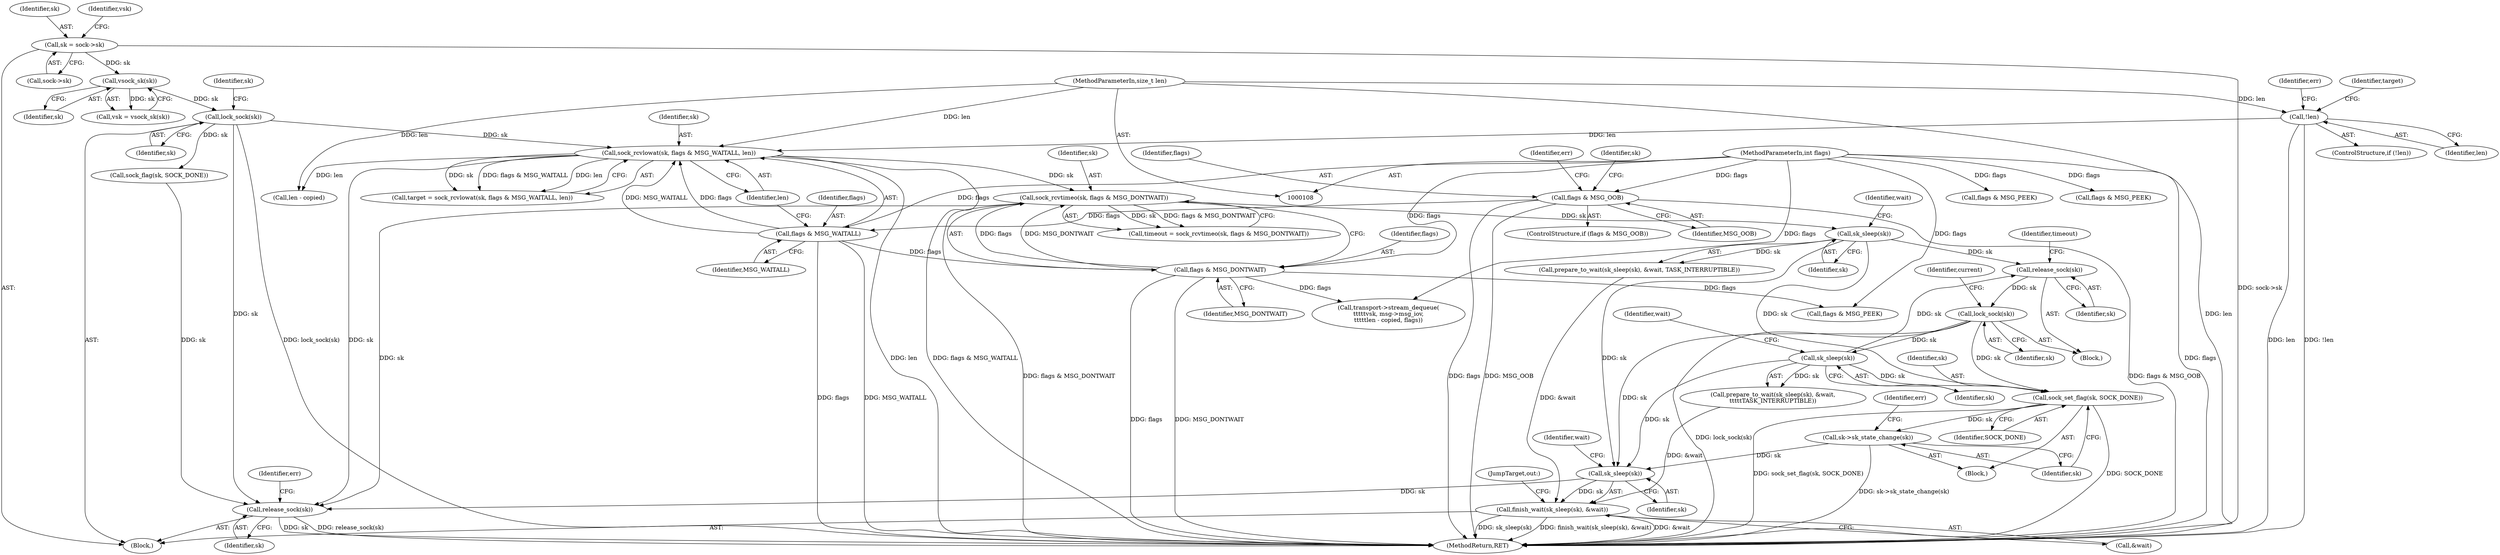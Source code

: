 digraph "0_linux_f3d3342602f8bcbf37d7c46641cb9bca7618eb1c_37@API" {
"1000461" [label="(Call,sk_sleep(sk))"];
"1000454" [label="(Call,sk->sk_state_change(sk))"];
"1000451" [label="(Call,sock_set_flag(sk, SOCK_DONE))"];
"1000374" [label="(Call,lock_sock(sk))"];
"1000368" [label="(Call,release_sock(sk))"];
"1000397" [label="(Call,sk_sleep(sk))"];
"1000229" [label="(Call,sk_sleep(sk))"];
"1000208" [label="(Call,sock_rcvtimeo(sk, flags & MSG_DONTWAIT))"];
"1000189" [label="(Call,sock_rcvlowat(sk, flags & MSG_WAITALL, len))"];
"1000136" [label="(Call,lock_sock(sk))"];
"1000131" [label="(Call,vsock_sk(sk))"];
"1000124" [label="(Call,sk = sock->sk)"];
"1000191" [label="(Call,flags & MSG_WAITALL)"];
"1000159" [label="(Call,flags & MSG_OOB)"];
"1000113" [label="(MethodParameterIn,int flags)"];
"1000180" [label="(Call,!len)"];
"1000112" [label="(MethodParameterIn,size_t len)"];
"1000210" [label="(Call,flags & MSG_DONTWAIT)"];
"1000460" [label="(Call,finish_wait(sk_sleep(sk), &wait))"];
"1000466" [label="(Call,release_sock(sk))"];
"1000465" [label="(JumpTarget,out:)"];
"1000137" [label="(Identifier,sk)"];
"1000124" [label="(Call,sk = sock->sk)"];
"1000452" [label="(Identifier,sk)"];
"1000141" [label="(Identifier,sk)"];
"1000171" [label="(Identifier,sk)"];
"1000460" [label="(Call,finish_wait(sk_sleep(sk), &wait))"];
"1000126" [label="(Call,sock->sk)"];
"1000160" [label="(Identifier,flags)"];
"1000146" [label="(Call,sock_flag(sk, SOCK_DONE))"];
"1000193" [label="(Identifier,MSG_WAITALL)"];
"1000273" [label="(Call,transport->stream_dequeue(\n\t\t\t\t\tvsk, msg->msg_iov,\n\t\t\t\t\tlen - copied, flags))"];
"1000375" [label="(Identifier,sk)"];
"1000211" [label="(Identifier,flags)"];
"1000466" [label="(Call,release_sock(sk))"];
"1000467" [label="(Identifier,sk)"];
"1000129" [label="(Call,vsk = vsock_sk(sk))"];
"1000451" [label="(Call,sock_set_flag(sk, SOCK_DONE))"];
"1000462" [label="(Identifier,sk)"];
"1000184" [label="(Identifier,err)"];
"1000208" [label="(Call,sock_rcvtimeo(sk, flags & MSG_DONTWAIT))"];
"1000400" [label="(Identifier,wait)"];
"1000164" [label="(Identifier,err)"];
"1000317" [label="(Call,flags & MSG_PEEK)"];
"1000229" [label="(Call,sk_sleep(sk))"];
"1000189" [label="(Call,sock_rcvlowat(sk, flags & MSG_WAITALL, len))"];
"1000180" [label="(Call,!len)"];
"1000302" [label="(Call,flags & MSG_PEEK)"];
"1000232" [label="(Identifier,wait)"];
"1000192" [label="(Identifier,flags)"];
"1000396" [label="(Call,prepare_to_wait(sk_sleep(sk), &wait,\n\t\t\t\t\tTASK_INTERRUPTIBLE))"];
"1000374" [label="(Call,lock_sock(sk))"];
"1000210" [label="(Call,flags & MSG_DONTWAIT)"];
"1000194" [label="(Identifier,len)"];
"1000112" [label="(MethodParameterIn,size_t len)"];
"1000212" [label="(Identifier,MSG_DONTWAIT)"];
"1000125" [label="(Identifier,sk)"];
"1000228" [label="(Call,prepare_to_wait(sk_sleep(sk), &wait, TASK_INTERRUPTIBLE))"];
"1000114" [label="(Block,)"];
"1000159" [label="(Call,flags & MSG_OOB)"];
"1000161" [label="(Identifier,MSG_OOB)"];
"1000464" [label="(Identifier,wait)"];
"1000461" [label="(Call,sk_sleep(sk))"];
"1000190" [label="(Identifier,sk)"];
"1000371" [label="(Identifier,timeout)"];
"1000136" [label="(Call,lock_sock(sk))"];
"1000463" [label="(Call,&wait)"];
"1000453" [label="(Identifier,SOCK_DONE)"];
"1000131" [label="(Call,vsock_sk(sk))"];
"1000191" [label="(Call,flags & MSG_WAITALL)"];
"1000132" [label="(Identifier,sk)"];
"1000429" [label="(Call,flags & MSG_PEEK)"];
"1000188" [label="(Identifier,target)"];
"1000454" [label="(Call,sk->sk_state_change(sk))"];
"1000457" [label="(Identifier,err)"];
"1000397" [label="(Call,sk_sleep(sk))"];
"1000378" [label="(Identifier,current)"];
"1000187" [label="(Call,target = sock_rcvlowat(sk, flags & MSG_WAITALL, len))"];
"1000278" [label="(Call,len - copied)"];
"1000469" [label="(Identifier,err)"];
"1000398" [label="(Identifier,sk)"];
"1000158" [label="(ControlStructure,if (flags & MSG_OOB))"];
"1000179" [label="(ControlStructure,if (!len))"];
"1000470" [label="(MethodReturn,RET)"];
"1000368" [label="(Call,release_sock(sk))"];
"1000113" [label="(MethodParameterIn,int flags)"];
"1000209" [label="(Identifier,sk)"];
"1000445" [label="(Block,)"];
"1000455" [label="(Identifier,sk)"];
"1000230" [label="(Identifier,sk)"];
"1000206" [label="(Call,timeout = sock_rcvtimeo(sk, flags & MSG_DONTWAIT))"];
"1000369" [label="(Identifier,sk)"];
"1000325" [label="(Block,)"];
"1000181" [label="(Identifier,len)"];
"1000130" [label="(Identifier,vsk)"];
"1000461" -> "1000460"  [label="AST: "];
"1000461" -> "1000462"  [label="CFG: "];
"1000462" -> "1000461"  [label="AST: "];
"1000464" -> "1000461"  [label="CFG: "];
"1000461" -> "1000460"  [label="DDG: sk"];
"1000454" -> "1000461"  [label="DDG: sk"];
"1000374" -> "1000461"  [label="DDG: sk"];
"1000397" -> "1000461"  [label="DDG: sk"];
"1000229" -> "1000461"  [label="DDG: sk"];
"1000461" -> "1000466"  [label="DDG: sk"];
"1000454" -> "1000445"  [label="AST: "];
"1000454" -> "1000455"  [label="CFG: "];
"1000455" -> "1000454"  [label="AST: "];
"1000457" -> "1000454"  [label="CFG: "];
"1000454" -> "1000470"  [label="DDG: sk->sk_state_change(sk)"];
"1000451" -> "1000454"  [label="DDG: sk"];
"1000451" -> "1000445"  [label="AST: "];
"1000451" -> "1000453"  [label="CFG: "];
"1000452" -> "1000451"  [label="AST: "];
"1000453" -> "1000451"  [label="AST: "];
"1000455" -> "1000451"  [label="CFG: "];
"1000451" -> "1000470"  [label="DDG: SOCK_DONE"];
"1000451" -> "1000470"  [label="DDG: sock_set_flag(sk, SOCK_DONE)"];
"1000374" -> "1000451"  [label="DDG: sk"];
"1000397" -> "1000451"  [label="DDG: sk"];
"1000229" -> "1000451"  [label="DDG: sk"];
"1000374" -> "1000325"  [label="AST: "];
"1000374" -> "1000375"  [label="CFG: "];
"1000375" -> "1000374"  [label="AST: "];
"1000378" -> "1000374"  [label="CFG: "];
"1000374" -> "1000470"  [label="DDG: lock_sock(sk)"];
"1000368" -> "1000374"  [label="DDG: sk"];
"1000374" -> "1000397"  [label="DDG: sk"];
"1000368" -> "1000325"  [label="AST: "];
"1000368" -> "1000369"  [label="CFG: "];
"1000369" -> "1000368"  [label="AST: "];
"1000371" -> "1000368"  [label="CFG: "];
"1000397" -> "1000368"  [label="DDG: sk"];
"1000229" -> "1000368"  [label="DDG: sk"];
"1000397" -> "1000396"  [label="AST: "];
"1000397" -> "1000398"  [label="CFG: "];
"1000398" -> "1000397"  [label="AST: "];
"1000400" -> "1000397"  [label="CFG: "];
"1000397" -> "1000396"  [label="DDG: sk"];
"1000229" -> "1000228"  [label="AST: "];
"1000229" -> "1000230"  [label="CFG: "];
"1000230" -> "1000229"  [label="AST: "];
"1000232" -> "1000229"  [label="CFG: "];
"1000229" -> "1000228"  [label="DDG: sk"];
"1000208" -> "1000229"  [label="DDG: sk"];
"1000208" -> "1000206"  [label="AST: "];
"1000208" -> "1000210"  [label="CFG: "];
"1000209" -> "1000208"  [label="AST: "];
"1000210" -> "1000208"  [label="AST: "];
"1000206" -> "1000208"  [label="CFG: "];
"1000208" -> "1000470"  [label="DDG: flags & MSG_DONTWAIT"];
"1000208" -> "1000206"  [label="DDG: sk"];
"1000208" -> "1000206"  [label="DDG: flags & MSG_DONTWAIT"];
"1000189" -> "1000208"  [label="DDG: sk"];
"1000210" -> "1000208"  [label="DDG: flags"];
"1000210" -> "1000208"  [label="DDG: MSG_DONTWAIT"];
"1000208" -> "1000466"  [label="DDG: sk"];
"1000189" -> "1000187"  [label="AST: "];
"1000189" -> "1000194"  [label="CFG: "];
"1000190" -> "1000189"  [label="AST: "];
"1000191" -> "1000189"  [label="AST: "];
"1000194" -> "1000189"  [label="AST: "];
"1000187" -> "1000189"  [label="CFG: "];
"1000189" -> "1000470"  [label="DDG: len"];
"1000189" -> "1000470"  [label="DDG: flags & MSG_WAITALL"];
"1000189" -> "1000187"  [label="DDG: sk"];
"1000189" -> "1000187"  [label="DDG: flags & MSG_WAITALL"];
"1000189" -> "1000187"  [label="DDG: len"];
"1000136" -> "1000189"  [label="DDG: sk"];
"1000191" -> "1000189"  [label="DDG: flags"];
"1000191" -> "1000189"  [label="DDG: MSG_WAITALL"];
"1000180" -> "1000189"  [label="DDG: len"];
"1000112" -> "1000189"  [label="DDG: len"];
"1000189" -> "1000278"  [label="DDG: len"];
"1000189" -> "1000466"  [label="DDG: sk"];
"1000136" -> "1000114"  [label="AST: "];
"1000136" -> "1000137"  [label="CFG: "];
"1000137" -> "1000136"  [label="AST: "];
"1000141" -> "1000136"  [label="CFG: "];
"1000136" -> "1000470"  [label="DDG: lock_sock(sk)"];
"1000131" -> "1000136"  [label="DDG: sk"];
"1000136" -> "1000146"  [label="DDG: sk"];
"1000136" -> "1000466"  [label="DDG: sk"];
"1000131" -> "1000129"  [label="AST: "];
"1000131" -> "1000132"  [label="CFG: "];
"1000132" -> "1000131"  [label="AST: "];
"1000129" -> "1000131"  [label="CFG: "];
"1000131" -> "1000129"  [label="DDG: sk"];
"1000124" -> "1000131"  [label="DDG: sk"];
"1000124" -> "1000114"  [label="AST: "];
"1000124" -> "1000126"  [label="CFG: "];
"1000125" -> "1000124"  [label="AST: "];
"1000126" -> "1000124"  [label="AST: "];
"1000130" -> "1000124"  [label="CFG: "];
"1000124" -> "1000470"  [label="DDG: sock->sk"];
"1000191" -> "1000193"  [label="CFG: "];
"1000192" -> "1000191"  [label="AST: "];
"1000193" -> "1000191"  [label="AST: "];
"1000194" -> "1000191"  [label="CFG: "];
"1000191" -> "1000470"  [label="DDG: MSG_WAITALL"];
"1000191" -> "1000470"  [label="DDG: flags"];
"1000159" -> "1000191"  [label="DDG: flags"];
"1000113" -> "1000191"  [label="DDG: flags"];
"1000191" -> "1000210"  [label="DDG: flags"];
"1000159" -> "1000158"  [label="AST: "];
"1000159" -> "1000161"  [label="CFG: "];
"1000160" -> "1000159"  [label="AST: "];
"1000161" -> "1000159"  [label="AST: "];
"1000164" -> "1000159"  [label="CFG: "];
"1000171" -> "1000159"  [label="CFG: "];
"1000159" -> "1000470"  [label="DDG: flags & MSG_OOB"];
"1000159" -> "1000470"  [label="DDG: flags"];
"1000159" -> "1000470"  [label="DDG: MSG_OOB"];
"1000113" -> "1000159"  [label="DDG: flags"];
"1000113" -> "1000108"  [label="AST: "];
"1000113" -> "1000470"  [label="DDG: flags"];
"1000113" -> "1000210"  [label="DDG: flags"];
"1000113" -> "1000273"  [label="DDG: flags"];
"1000113" -> "1000302"  [label="DDG: flags"];
"1000113" -> "1000317"  [label="DDG: flags"];
"1000113" -> "1000429"  [label="DDG: flags"];
"1000180" -> "1000179"  [label="AST: "];
"1000180" -> "1000181"  [label="CFG: "];
"1000181" -> "1000180"  [label="AST: "];
"1000184" -> "1000180"  [label="CFG: "];
"1000188" -> "1000180"  [label="CFG: "];
"1000180" -> "1000470"  [label="DDG: len"];
"1000180" -> "1000470"  [label="DDG: !len"];
"1000112" -> "1000180"  [label="DDG: len"];
"1000112" -> "1000108"  [label="AST: "];
"1000112" -> "1000470"  [label="DDG: len"];
"1000112" -> "1000278"  [label="DDG: len"];
"1000210" -> "1000212"  [label="CFG: "];
"1000211" -> "1000210"  [label="AST: "];
"1000212" -> "1000210"  [label="AST: "];
"1000210" -> "1000470"  [label="DDG: MSG_DONTWAIT"];
"1000210" -> "1000470"  [label="DDG: flags"];
"1000210" -> "1000273"  [label="DDG: flags"];
"1000210" -> "1000429"  [label="DDG: flags"];
"1000460" -> "1000114"  [label="AST: "];
"1000460" -> "1000463"  [label="CFG: "];
"1000463" -> "1000460"  [label="AST: "];
"1000465" -> "1000460"  [label="CFG: "];
"1000460" -> "1000470"  [label="DDG: sk_sleep(sk)"];
"1000460" -> "1000470"  [label="DDG: finish_wait(sk_sleep(sk), &wait)"];
"1000460" -> "1000470"  [label="DDG: &wait"];
"1000228" -> "1000460"  [label="DDG: &wait"];
"1000396" -> "1000460"  [label="DDG: &wait"];
"1000466" -> "1000114"  [label="AST: "];
"1000466" -> "1000467"  [label="CFG: "];
"1000467" -> "1000466"  [label="AST: "];
"1000469" -> "1000466"  [label="CFG: "];
"1000466" -> "1000470"  [label="DDG: sk"];
"1000466" -> "1000470"  [label="DDG: release_sock(sk)"];
"1000146" -> "1000466"  [label="DDG: sk"];
}
